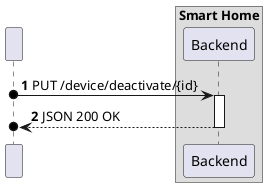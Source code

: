 @startuml
'https://plantuml.com/sequence-diagram
!pragma layout smetana

autonumber

participant  " "  as HTTP
box "Smart Home"
    participant "Backend" as BE
end box

HTTP o-> BE : PUT /device/deactivate/{id}
activate BE

BE -->o HTTP : JSON 200 OK
deactivate BE

@enduml
